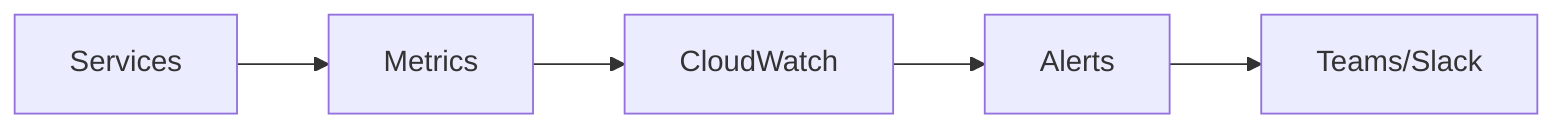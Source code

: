 flowchart LR
    Services --> Metrics
    Metrics --> CloudWatch
    CloudWatch --> Alerts
    Alerts --> Teams[Teams/Slack]